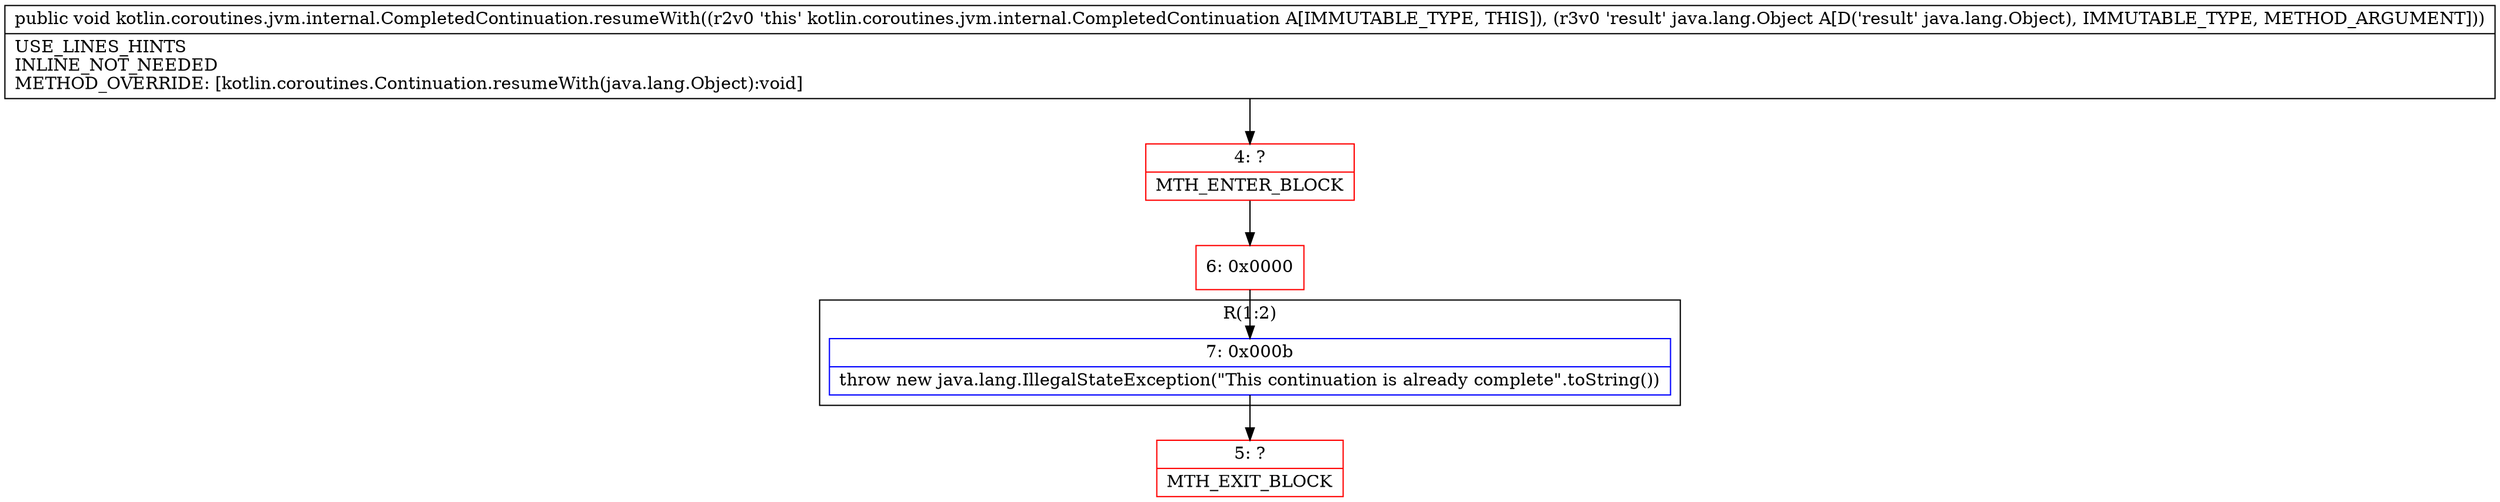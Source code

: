 digraph "CFG forkotlin.coroutines.jvm.internal.CompletedContinuation.resumeWith(Ljava\/lang\/Object;)V" {
subgraph cluster_Region_962202977 {
label = "R(1:2)";
node [shape=record,color=blue];
Node_7 [shape=record,label="{7\:\ 0x000b|throw new java.lang.IllegalStateException(\"This continuation is already complete\".toString())\l}"];
}
Node_4 [shape=record,color=red,label="{4\:\ ?|MTH_ENTER_BLOCK\l}"];
Node_6 [shape=record,color=red,label="{6\:\ 0x0000}"];
Node_5 [shape=record,color=red,label="{5\:\ ?|MTH_EXIT_BLOCK\l}"];
MethodNode[shape=record,label="{public void kotlin.coroutines.jvm.internal.CompletedContinuation.resumeWith((r2v0 'this' kotlin.coroutines.jvm.internal.CompletedContinuation A[IMMUTABLE_TYPE, THIS]), (r3v0 'result' java.lang.Object A[D('result' java.lang.Object), IMMUTABLE_TYPE, METHOD_ARGUMENT]))  | USE_LINES_HINTS\lINLINE_NOT_NEEDED\lMETHOD_OVERRIDE: [kotlin.coroutines.Continuation.resumeWith(java.lang.Object):void]\l}"];
MethodNode -> Node_4;Node_7 -> Node_5;
Node_4 -> Node_6;
Node_6 -> Node_7;
}

